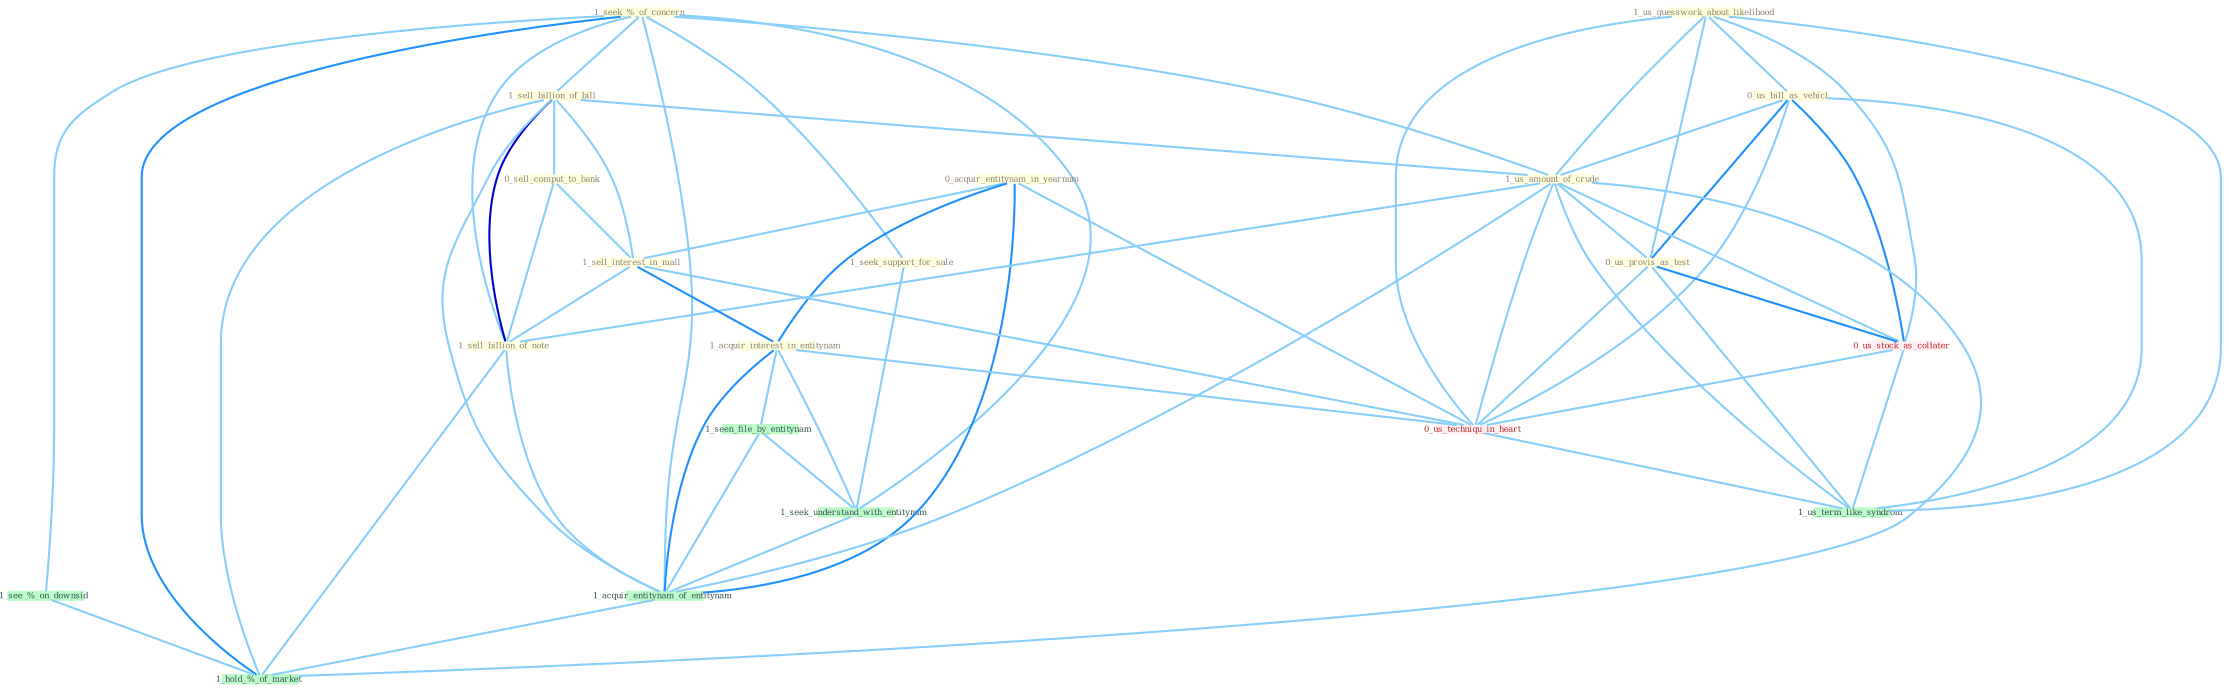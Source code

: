 Graph G{ 
    node
    [shape=polygon,style=filled,width=.5,height=.06,color="#BDFCC9",fixedsize=true,fontsize=4,
    fontcolor="#2f4f4f"];
    {node
    [color="#ffffe0", fontcolor="#8b7d6b"] "1_seek_%_of_concern " "1_us_guesswork_about_likelihood " "0_us_bill_as_vehicl " "0_acquir_entitynam_in_yearnum " "1_sell_billion_of_bill " "1_us_amount_of_crude " "0_sell_comput_to_bank " "1_sell_interest_in_mall " "1_seek_support_for_sale " "0_us_provis_as_test " "1_sell_billion_of_note " "1_acquir_interest_in_entitynam "}
{node [color="#fff0f5", fontcolor="#b22222"] "0_us_stock_as_collater " "0_us_techniqu_in_heart "}
edge [color="#B0E2FF"];

	"1_seek_%_of_concern " -- "1_sell_billion_of_bill " [w="1", color="#87cefa" ];
	"1_seek_%_of_concern " -- "1_us_amount_of_crude " [w="1", color="#87cefa" ];
	"1_seek_%_of_concern " -- "1_seek_support_for_sale " [w="1", color="#87cefa" ];
	"1_seek_%_of_concern " -- "1_sell_billion_of_note " [w="1", color="#87cefa" ];
	"1_seek_%_of_concern " -- "1_seek_understand_with_entitynam " [w="1", color="#87cefa" ];
	"1_seek_%_of_concern " -- "1_acquir_entitynam_of_entitynam " [w="1", color="#87cefa" ];
	"1_seek_%_of_concern " -- "1_see_%_on_downsid " [w="1", color="#87cefa" ];
	"1_seek_%_of_concern " -- "1_hold_%_of_market " [w="2", color="#1e90ff" , len=0.8];
	"1_us_guesswork_about_likelihood " -- "0_us_bill_as_vehicl " [w="1", color="#87cefa" ];
	"1_us_guesswork_about_likelihood " -- "1_us_amount_of_crude " [w="1", color="#87cefa" ];
	"1_us_guesswork_about_likelihood " -- "0_us_provis_as_test " [w="1", color="#87cefa" ];
	"1_us_guesswork_about_likelihood " -- "0_us_stock_as_collater " [w="1", color="#87cefa" ];
	"1_us_guesswork_about_likelihood " -- "0_us_techniqu_in_heart " [w="1", color="#87cefa" ];
	"1_us_guesswork_about_likelihood " -- "1_us_term_like_syndrom " [w="1", color="#87cefa" ];
	"0_us_bill_as_vehicl " -- "1_us_amount_of_crude " [w="1", color="#87cefa" ];
	"0_us_bill_as_vehicl " -- "0_us_provis_as_test " [w="2", color="#1e90ff" , len=0.8];
	"0_us_bill_as_vehicl " -- "0_us_stock_as_collater " [w="2", color="#1e90ff" , len=0.8];
	"0_us_bill_as_vehicl " -- "0_us_techniqu_in_heart " [w="1", color="#87cefa" ];
	"0_us_bill_as_vehicl " -- "1_us_term_like_syndrom " [w="1", color="#87cefa" ];
	"0_acquir_entitynam_in_yearnum " -- "1_sell_interest_in_mall " [w="1", color="#87cefa" ];
	"0_acquir_entitynam_in_yearnum " -- "1_acquir_interest_in_entitynam " [w="2", color="#1e90ff" , len=0.8];
	"0_acquir_entitynam_in_yearnum " -- "1_acquir_entitynam_of_entitynam " [w="2", color="#1e90ff" , len=0.8];
	"0_acquir_entitynam_in_yearnum " -- "0_us_techniqu_in_heart " [w="1", color="#87cefa" ];
	"1_sell_billion_of_bill " -- "1_us_amount_of_crude " [w="1", color="#87cefa" ];
	"1_sell_billion_of_bill " -- "0_sell_comput_to_bank " [w="1", color="#87cefa" ];
	"1_sell_billion_of_bill " -- "1_sell_interest_in_mall " [w="1", color="#87cefa" ];
	"1_sell_billion_of_bill " -- "1_sell_billion_of_note " [w="3", color="#0000cd" , len=0.6];
	"1_sell_billion_of_bill " -- "1_acquir_entitynam_of_entitynam " [w="1", color="#87cefa" ];
	"1_sell_billion_of_bill " -- "1_hold_%_of_market " [w="1", color="#87cefa" ];
	"1_us_amount_of_crude " -- "0_us_provis_as_test " [w="1", color="#87cefa" ];
	"1_us_amount_of_crude " -- "1_sell_billion_of_note " [w="1", color="#87cefa" ];
	"1_us_amount_of_crude " -- "0_us_stock_as_collater " [w="1", color="#87cefa" ];
	"1_us_amount_of_crude " -- "1_acquir_entitynam_of_entitynam " [w="1", color="#87cefa" ];
	"1_us_amount_of_crude " -- "0_us_techniqu_in_heart " [w="1", color="#87cefa" ];
	"1_us_amount_of_crude " -- "1_us_term_like_syndrom " [w="1", color="#87cefa" ];
	"1_us_amount_of_crude " -- "1_hold_%_of_market " [w="1", color="#87cefa" ];
	"0_sell_comput_to_bank " -- "1_sell_interest_in_mall " [w="1", color="#87cefa" ];
	"0_sell_comput_to_bank " -- "1_sell_billion_of_note " [w="1", color="#87cefa" ];
	"1_sell_interest_in_mall " -- "1_sell_billion_of_note " [w="1", color="#87cefa" ];
	"1_sell_interest_in_mall " -- "1_acquir_interest_in_entitynam " [w="2", color="#1e90ff" , len=0.8];
	"1_sell_interest_in_mall " -- "0_us_techniqu_in_heart " [w="1", color="#87cefa" ];
	"1_seek_support_for_sale " -- "1_seek_understand_with_entitynam " [w="1", color="#87cefa" ];
	"0_us_provis_as_test " -- "0_us_stock_as_collater " [w="2", color="#1e90ff" , len=0.8];
	"0_us_provis_as_test " -- "0_us_techniqu_in_heart " [w="1", color="#87cefa" ];
	"0_us_provis_as_test " -- "1_us_term_like_syndrom " [w="1", color="#87cefa" ];
	"1_sell_billion_of_note " -- "1_acquir_entitynam_of_entitynam " [w="1", color="#87cefa" ];
	"1_sell_billion_of_note " -- "1_hold_%_of_market " [w="1", color="#87cefa" ];
	"1_acquir_interest_in_entitynam " -- "1_seen_file_by_entitynam " [w="1", color="#87cefa" ];
	"1_acquir_interest_in_entitynam " -- "1_seek_understand_with_entitynam " [w="1", color="#87cefa" ];
	"1_acquir_interest_in_entitynam " -- "1_acquir_entitynam_of_entitynam " [w="2", color="#1e90ff" , len=0.8];
	"1_acquir_interest_in_entitynam " -- "0_us_techniqu_in_heart " [w="1", color="#87cefa" ];
	"1_seen_file_by_entitynam " -- "1_seek_understand_with_entitynam " [w="1", color="#87cefa" ];
	"1_seen_file_by_entitynam " -- "1_acquir_entitynam_of_entitynam " [w="1", color="#87cefa" ];
	"0_us_stock_as_collater " -- "0_us_techniqu_in_heart " [w="1", color="#87cefa" ];
	"0_us_stock_as_collater " -- "1_us_term_like_syndrom " [w="1", color="#87cefa" ];
	"1_seek_understand_with_entitynam " -- "1_acquir_entitynam_of_entitynam " [w="1", color="#87cefa" ];
	"1_acquir_entitynam_of_entitynam " -- "1_hold_%_of_market " [w="1", color="#87cefa" ];
	"0_us_techniqu_in_heart " -- "1_us_term_like_syndrom " [w="1", color="#87cefa" ];
	"1_see_%_on_downsid " -- "1_hold_%_of_market " [w="1", color="#87cefa" ];
}
